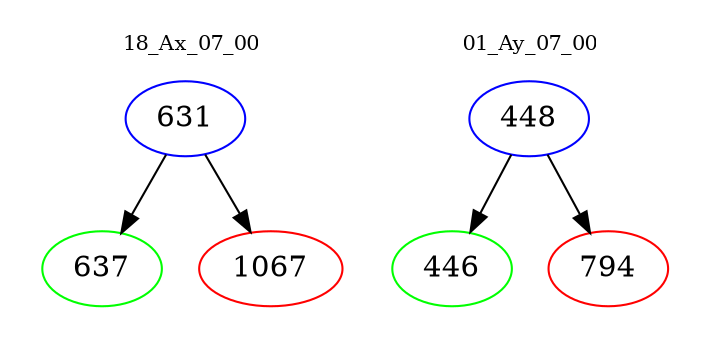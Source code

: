 digraph{
subgraph cluster_0 {
color = white
label = "18_Ax_07_00";
fontsize=10;
T0_631 [label="631", color="blue"]
T0_631 -> T0_637 [color="black"]
T0_637 [label="637", color="green"]
T0_631 -> T0_1067 [color="black"]
T0_1067 [label="1067", color="red"]
}
subgraph cluster_1 {
color = white
label = "01_Ay_07_00";
fontsize=10;
T1_448 [label="448", color="blue"]
T1_448 -> T1_446 [color="black"]
T1_446 [label="446", color="green"]
T1_448 -> T1_794 [color="black"]
T1_794 [label="794", color="red"]
}
}
